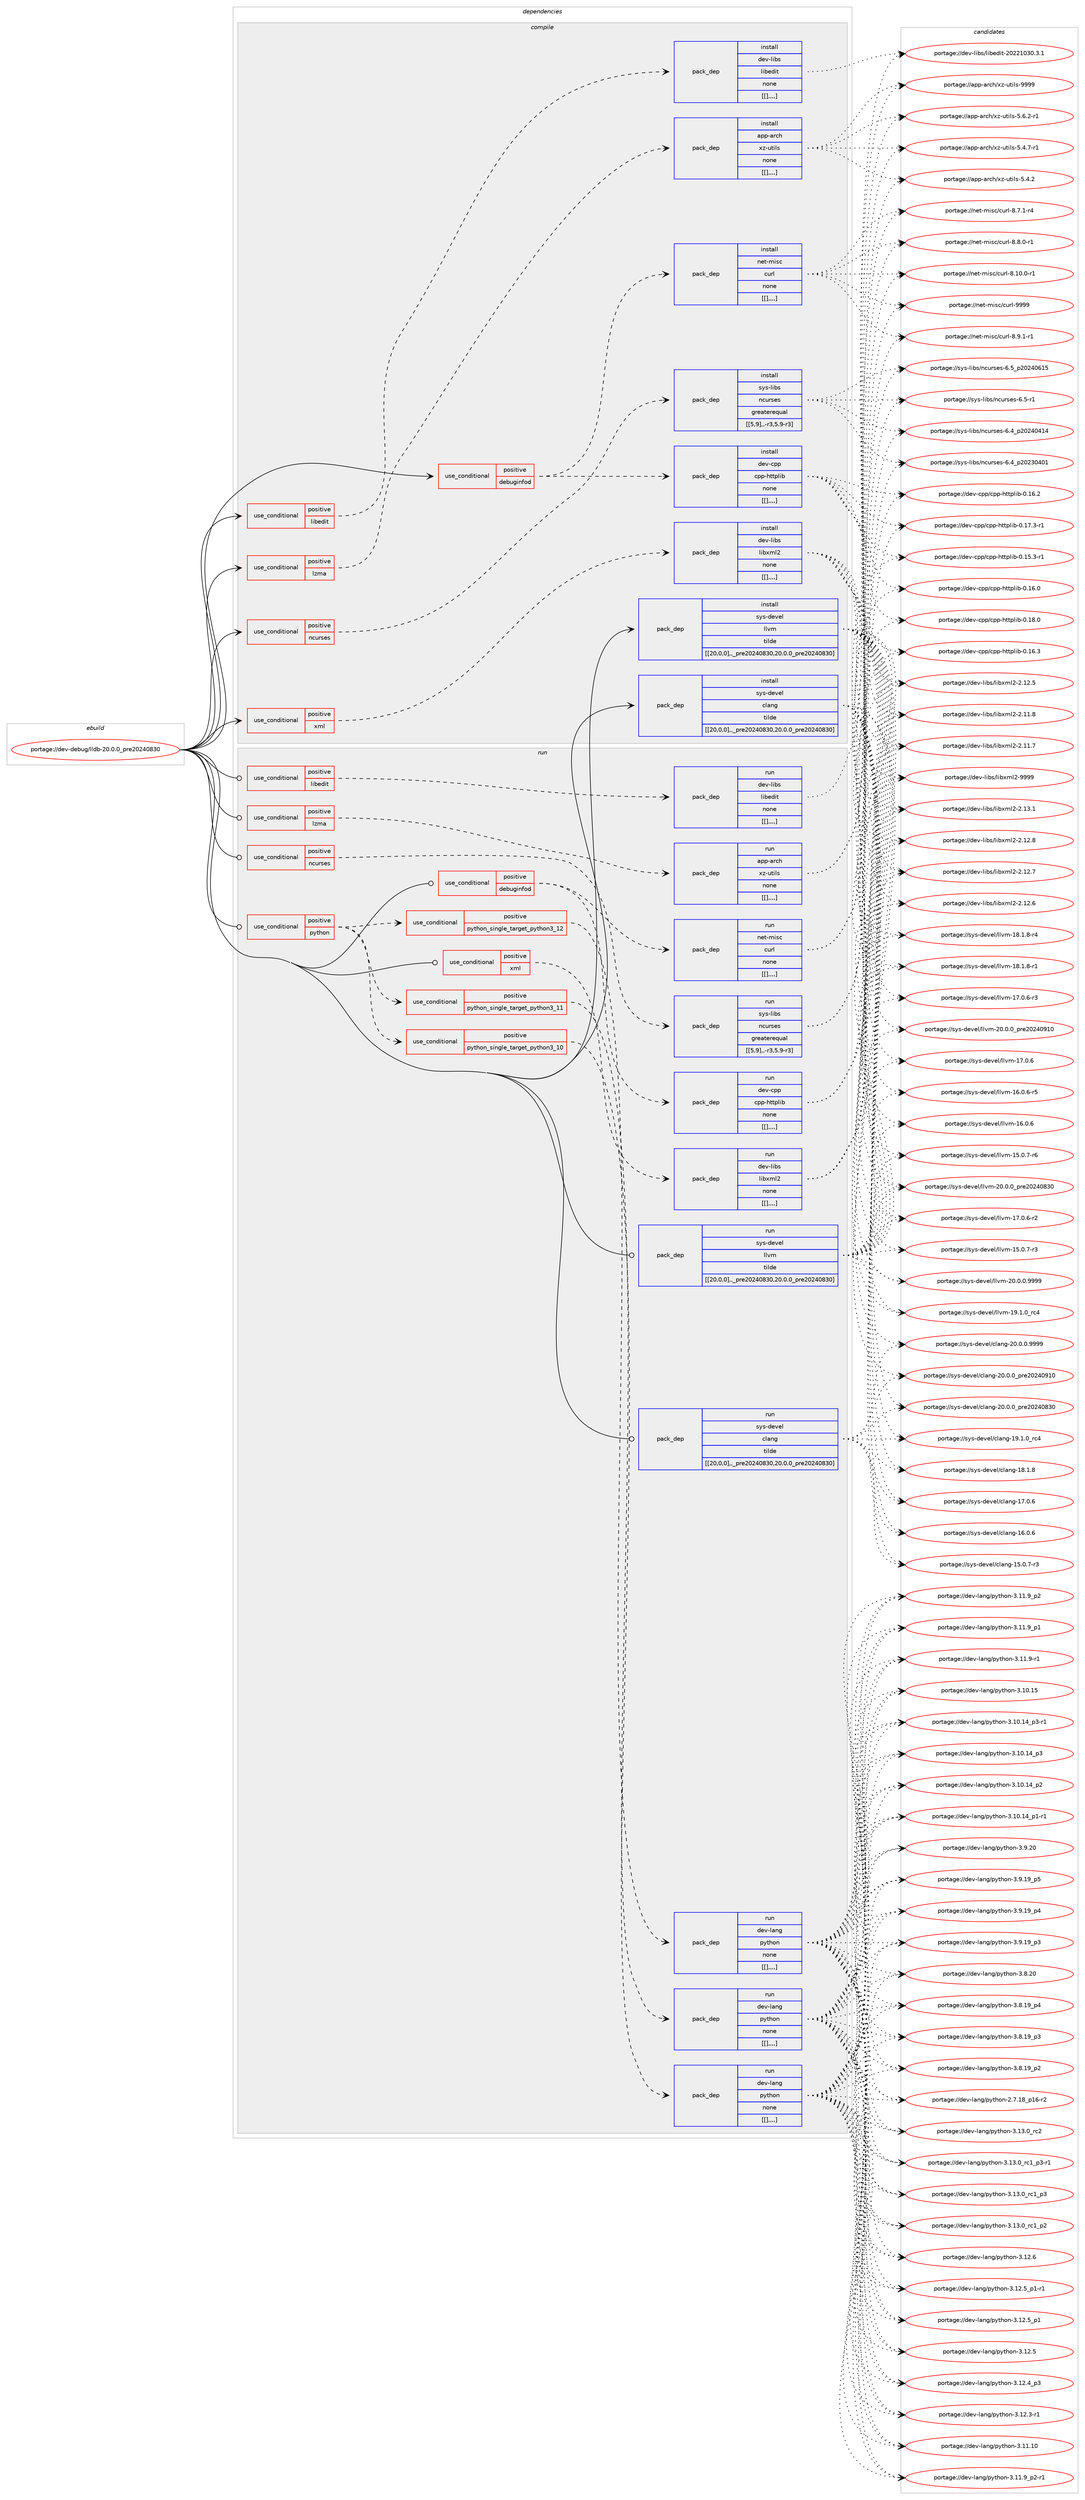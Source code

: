 digraph prolog {

# *************
# Graph options
# *************

newrank=true;
concentrate=true;
compound=true;
graph [rankdir=LR,fontname=Helvetica,fontsize=10,ranksep=1.5];#, ranksep=2.5, nodesep=0.2];
edge  [arrowhead=vee];
node  [fontname=Helvetica,fontsize=10];

# **********
# The ebuild
# **********

subgraph cluster_leftcol {
color=gray;
label=<<i>ebuild</i>>;
id [label="portage://dev-debug/lldb-20.0.0_pre20240830", color=red, width=4, href="../dev-debug/lldb-20.0.0_pre20240830.svg"];
}

# ****************
# The dependencies
# ****************

subgraph cluster_midcol {
color=gray;
label=<<i>dependencies</i>>;
subgraph cluster_compile {
fillcolor="#eeeeee";
style=filled;
label=<<i>compile</i>>;
subgraph cond19501 {
dependency72667 [label=<<TABLE BORDER="0" CELLBORDER="1" CELLSPACING="0" CELLPADDING="4"><TR><TD ROWSPAN="3" CELLPADDING="10">use_conditional</TD></TR><TR><TD>positive</TD></TR><TR><TD>debuginfod</TD></TR></TABLE>>, shape=none, color=red];
subgraph pack52218 {
dependency72668 [label=<<TABLE BORDER="0" CELLBORDER="1" CELLSPACING="0" CELLPADDING="4" WIDTH="220"><TR><TD ROWSPAN="6" CELLPADDING="30">pack_dep</TD></TR><TR><TD WIDTH="110">install</TD></TR><TR><TD>net-misc</TD></TR><TR><TD>curl</TD></TR><TR><TD>none</TD></TR><TR><TD>[[],,,,]</TD></TR></TABLE>>, shape=none, color=blue];
}
dependency72667:e -> dependency72668:w [weight=20,style="dashed",arrowhead="vee"];
subgraph pack52219 {
dependency72669 [label=<<TABLE BORDER="0" CELLBORDER="1" CELLSPACING="0" CELLPADDING="4" WIDTH="220"><TR><TD ROWSPAN="6" CELLPADDING="30">pack_dep</TD></TR><TR><TD WIDTH="110">install</TD></TR><TR><TD>dev-cpp</TD></TR><TR><TD>cpp-httplib</TD></TR><TR><TD>none</TD></TR><TR><TD>[[],,,,]</TD></TR></TABLE>>, shape=none, color=blue];
}
dependency72667:e -> dependency72669:w [weight=20,style="dashed",arrowhead="vee"];
}
id:e -> dependency72667:w [weight=20,style="solid",arrowhead="vee"];
subgraph cond19502 {
dependency72670 [label=<<TABLE BORDER="0" CELLBORDER="1" CELLSPACING="0" CELLPADDING="4"><TR><TD ROWSPAN="3" CELLPADDING="10">use_conditional</TD></TR><TR><TD>positive</TD></TR><TR><TD>libedit</TD></TR></TABLE>>, shape=none, color=red];
subgraph pack52220 {
dependency72671 [label=<<TABLE BORDER="0" CELLBORDER="1" CELLSPACING="0" CELLPADDING="4" WIDTH="220"><TR><TD ROWSPAN="6" CELLPADDING="30">pack_dep</TD></TR><TR><TD WIDTH="110">install</TD></TR><TR><TD>dev-libs</TD></TR><TR><TD>libedit</TD></TR><TR><TD>none</TD></TR><TR><TD>[[],,,,]</TD></TR></TABLE>>, shape=none, color=blue];
}
dependency72670:e -> dependency72671:w [weight=20,style="dashed",arrowhead="vee"];
}
id:e -> dependency72670:w [weight=20,style="solid",arrowhead="vee"];
subgraph cond19503 {
dependency72672 [label=<<TABLE BORDER="0" CELLBORDER="1" CELLSPACING="0" CELLPADDING="4"><TR><TD ROWSPAN="3" CELLPADDING="10">use_conditional</TD></TR><TR><TD>positive</TD></TR><TR><TD>lzma</TD></TR></TABLE>>, shape=none, color=red];
subgraph pack52221 {
dependency72673 [label=<<TABLE BORDER="0" CELLBORDER="1" CELLSPACING="0" CELLPADDING="4" WIDTH="220"><TR><TD ROWSPAN="6" CELLPADDING="30">pack_dep</TD></TR><TR><TD WIDTH="110">install</TD></TR><TR><TD>app-arch</TD></TR><TR><TD>xz-utils</TD></TR><TR><TD>none</TD></TR><TR><TD>[[],,,,]</TD></TR></TABLE>>, shape=none, color=blue];
}
dependency72672:e -> dependency72673:w [weight=20,style="dashed",arrowhead="vee"];
}
id:e -> dependency72672:w [weight=20,style="solid",arrowhead="vee"];
subgraph cond19504 {
dependency72674 [label=<<TABLE BORDER="0" CELLBORDER="1" CELLSPACING="0" CELLPADDING="4"><TR><TD ROWSPAN="3" CELLPADDING="10">use_conditional</TD></TR><TR><TD>positive</TD></TR><TR><TD>ncurses</TD></TR></TABLE>>, shape=none, color=red];
subgraph pack52222 {
dependency72675 [label=<<TABLE BORDER="0" CELLBORDER="1" CELLSPACING="0" CELLPADDING="4" WIDTH="220"><TR><TD ROWSPAN="6" CELLPADDING="30">pack_dep</TD></TR><TR><TD WIDTH="110">install</TD></TR><TR><TD>sys-libs</TD></TR><TR><TD>ncurses</TD></TR><TR><TD>greaterequal</TD></TR><TR><TD>[[5,9],,-r3,5.9-r3]</TD></TR></TABLE>>, shape=none, color=blue];
}
dependency72674:e -> dependency72675:w [weight=20,style="dashed",arrowhead="vee"];
}
id:e -> dependency72674:w [weight=20,style="solid",arrowhead="vee"];
subgraph cond19505 {
dependency72676 [label=<<TABLE BORDER="0" CELLBORDER="1" CELLSPACING="0" CELLPADDING="4"><TR><TD ROWSPAN="3" CELLPADDING="10">use_conditional</TD></TR><TR><TD>positive</TD></TR><TR><TD>xml</TD></TR></TABLE>>, shape=none, color=red];
subgraph pack52223 {
dependency72677 [label=<<TABLE BORDER="0" CELLBORDER="1" CELLSPACING="0" CELLPADDING="4" WIDTH="220"><TR><TD ROWSPAN="6" CELLPADDING="30">pack_dep</TD></TR><TR><TD WIDTH="110">install</TD></TR><TR><TD>dev-libs</TD></TR><TR><TD>libxml2</TD></TR><TR><TD>none</TD></TR><TR><TD>[[],,,,]</TD></TR></TABLE>>, shape=none, color=blue];
}
dependency72676:e -> dependency72677:w [weight=20,style="dashed",arrowhead="vee"];
}
id:e -> dependency72676:w [weight=20,style="solid",arrowhead="vee"];
subgraph pack52224 {
dependency72678 [label=<<TABLE BORDER="0" CELLBORDER="1" CELLSPACING="0" CELLPADDING="4" WIDTH="220"><TR><TD ROWSPAN="6" CELLPADDING="30">pack_dep</TD></TR><TR><TD WIDTH="110">install</TD></TR><TR><TD>sys-devel</TD></TR><TR><TD>clang</TD></TR><TR><TD>tilde</TD></TR><TR><TD>[[20,0,0],,_pre20240830,20.0.0_pre20240830]</TD></TR></TABLE>>, shape=none, color=blue];
}
id:e -> dependency72678:w [weight=20,style="solid",arrowhead="vee"];
subgraph pack52225 {
dependency72679 [label=<<TABLE BORDER="0" CELLBORDER="1" CELLSPACING="0" CELLPADDING="4" WIDTH="220"><TR><TD ROWSPAN="6" CELLPADDING="30">pack_dep</TD></TR><TR><TD WIDTH="110">install</TD></TR><TR><TD>sys-devel</TD></TR><TR><TD>llvm</TD></TR><TR><TD>tilde</TD></TR><TR><TD>[[20,0,0],,_pre20240830,20.0.0_pre20240830]</TD></TR></TABLE>>, shape=none, color=blue];
}
id:e -> dependency72679:w [weight=20,style="solid",arrowhead="vee"];
}
subgraph cluster_compileandrun {
fillcolor="#eeeeee";
style=filled;
label=<<i>compile and run</i>>;
}
subgraph cluster_run {
fillcolor="#eeeeee";
style=filled;
label=<<i>run</i>>;
subgraph cond19506 {
dependency72680 [label=<<TABLE BORDER="0" CELLBORDER="1" CELLSPACING="0" CELLPADDING="4"><TR><TD ROWSPAN="3" CELLPADDING="10">use_conditional</TD></TR><TR><TD>positive</TD></TR><TR><TD>debuginfod</TD></TR></TABLE>>, shape=none, color=red];
subgraph pack52226 {
dependency72681 [label=<<TABLE BORDER="0" CELLBORDER="1" CELLSPACING="0" CELLPADDING="4" WIDTH="220"><TR><TD ROWSPAN="6" CELLPADDING="30">pack_dep</TD></TR><TR><TD WIDTH="110">run</TD></TR><TR><TD>net-misc</TD></TR><TR><TD>curl</TD></TR><TR><TD>none</TD></TR><TR><TD>[[],,,,]</TD></TR></TABLE>>, shape=none, color=blue];
}
dependency72680:e -> dependency72681:w [weight=20,style="dashed",arrowhead="vee"];
subgraph pack52227 {
dependency72682 [label=<<TABLE BORDER="0" CELLBORDER="1" CELLSPACING="0" CELLPADDING="4" WIDTH="220"><TR><TD ROWSPAN="6" CELLPADDING="30">pack_dep</TD></TR><TR><TD WIDTH="110">run</TD></TR><TR><TD>dev-cpp</TD></TR><TR><TD>cpp-httplib</TD></TR><TR><TD>none</TD></TR><TR><TD>[[],,,,]</TD></TR></TABLE>>, shape=none, color=blue];
}
dependency72680:e -> dependency72682:w [weight=20,style="dashed",arrowhead="vee"];
}
id:e -> dependency72680:w [weight=20,style="solid",arrowhead="odot"];
subgraph cond19507 {
dependency72683 [label=<<TABLE BORDER="0" CELLBORDER="1" CELLSPACING="0" CELLPADDING="4"><TR><TD ROWSPAN="3" CELLPADDING="10">use_conditional</TD></TR><TR><TD>positive</TD></TR><TR><TD>libedit</TD></TR></TABLE>>, shape=none, color=red];
subgraph pack52228 {
dependency72684 [label=<<TABLE BORDER="0" CELLBORDER="1" CELLSPACING="0" CELLPADDING="4" WIDTH="220"><TR><TD ROWSPAN="6" CELLPADDING="30">pack_dep</TD></TR><TR><TD WIDTH="110">run</TD></TR><TR><TD>dev-libs</TD></TR><TR><TD>libedit</TD></TR><TR><TD>none</TD></TR><TR><TD>[[],,,,]</TD></TR></TABLE>>, shape=none, color=blue];
}
dependency72683:e -> dependency72684:w [weight=20,style="dashed",arrowhead="vee"];
}
id:e -> dependency72683:w [weight=20,style="solid",arrowhead="odot"];
subgraph cond19508 {
dependency72685 [label=<<TABLE BORDER="0" CELLBORDER="1" CELLSPACING="0" CELLPADDING="4"><TR><TD ROWSPAN="3" CELLPADDING="10">use_conditional</TD></TR><TR><TD>positive</TD></TR><TR><TD>lzma</TD></TR></TABLE>>, shape=none, color=red];
subgraph pack52229 {
dependency72686 [label=<<TABLE BORDER="0" CELLBORDER="1" CELLSPACING="0" CELLPADDING="4" WIDTH="220"><TR><TD ROWSPAN="6" CELLPADDING="30">pack_dep</TD></TR><TR><TD WIDTH="110">run</TD></TR><TR><TD>app-arch</TD></TR><TR><TD>xz-utils</TD></TR><TR><TD>none</TD></TR><TR><TD>[[],,,,]</TD></TR></TABLE>>, shape=none, color=blue];
}
dependency72685:e -> dependency72686:w [weight=20,style="dashed",arrowhead="vee"];
}
id:e -> dependency72685:w [weight=20,style="solid",arrowhead="odot"];
subgraph cond19509 {
dependency72687 [label=<<TABLE BORDER="0" CELLBORDER="1" CELLSPACING="0" CELLPADDING="4"><TR><TD ROWSPAN="3" CELLPADDING="10">use_conditional</TD></TR><TR><TD>positive</TD></TR><TR><TD>ncurses</TD></TR></TABLE>>, shape=none, color=red];
subgraph pack52230 {
dependency72688 [label=<<TABLE BORDER="0" CELLBORDER="1" CELLSPACING="0" CELLPADDING="4" WIDTH="220"><TR><TD ROWSPAN="6" CELLPADDING="30">pack_dep</TD></TR><TR><TD WIDTH="110">run</TD></TR><TR><TD>sys-libs</TD></TR><TR><TD>ncurses</TD></TR><TR><TD>greaterequal</TD></TR><TR><TD>[[5,9],,-r3,5.9-r3]</TD></TR></TABLE>>, shape=none, color=blue];
}
dependency72687:e -> dependency72688:w [weight=20,style="dashed",arrowhead="vee"];
}
id:e -> dependency72687:w [weight=20,style="solid",arrowhead="odot"];
subgraph cond19510 {
dependency72689 [label=<<TABLE BORDER="0" CELLBORDER="1" CELLSPACING="0" CELLPADDING="4"><TR><TD ROWSPAN="3" CELLPADDING="10">use_conditional</TD></TR><TR><TD>positive</TD></TR><TR><TD>python</TD></TR></TABLE>>, shape=none, color=red];
subgraph cond19511 {
dependency72690 [label=<<TABLE BORDER="0" CELLBORDER="1" CELLSPACING="0" CELLPADDING="4"><TR><TD ROWSPAN="3" CELLPADDING="10">use_conditional</TD></TR><TR><TD>positive</TD></TR><TR><TD>python_single_target_python3_10</TD></TR></TABLE>>, shape=none, color=red];
subgraph pack52231 {
dependency72691 [label=<<TABLE BORDER="0" CELLBORDER="1" CELLSPACING="0" CELLPADDING="4" WIDTH="220"><TR><TD ROWSPAN="6" CELLPADDING="30">pack_dep</TD></TR><TR><TD WIDTH="110">run</TD></TR><TR><TD>dev-lang</TD></TR><TR><TD>python</TD></TR><TR><TD>none</TD></TR><TR><TD>[[],,,,]</TD></TR></TABLE>>, shape=none, color=blue];
}
dependency72690:e -> dependency72691:w [weight=20,style="dashed",arrowhead="vee"];
}
dependency72689:e -> dependency72690:w [weight=20,style="dashed",arrowhead="vee"];
subgraph cond19512 {
dependency72692 [label=<<TABLE BORDER="0" CELLBORDER="1" CELLSPACING="0" CELLPADDING="4"><TR><TD ROWSPAN="3" CELLPADDING="10">use_conditional</TD></TR><TR><TD>positive</TD></TR><TR><TD>python_single_target_python3_11</TD></TR></TABLE>>, shape=none, color=red];
subgraph pack52232 {
dependency72693 [label=<<TABLE BORDER="0" CELLBORDER="1" CELLSPACING="0" CELLPADDING="4" WIDTH="220"><TR><TD ROWSPAN="6" CELLPADDING="30">pack_dep</TD></TR><TR><TD WIDTH="110">run</TD></TR><TR><TD>dev-lang</TD></TR><TR><TD>python</TD></TR><TR><TD>none</TD></TR><TR><TD>[[],,,,]</TD></TR></TABLE>>, shape=none, color=blue];
}
dependency72692:e -> dependency72693:w [weight=20,style="dashed",arrowhead="vee"];
}
dependency72689:e -> dependency72692:w [weight=20,style="dashed",arrowhead="vee"];
subgraph cond19513 {
dependency72694 [label=<<TABLE BORDER="0" CELLBORDER="1" CELLSPACING="0" CELLPADDING="4"><TR><TD ROWSPAN="3" CELLPADDING="10">use_conditional</TD></TR><TR><TD>positive</TD></TR><TR><TD>python_single_target_python3_12</TD></TR></TABLE>>, shape=none, color=red];
subgraph pack52233 {
dependency72695 [label=<<TABLE BORDER="0" CELLBORDER="1" CELLSPACING="0" CELLPADDING="4" WIDTH="220"><TR><TD ROWSPAN="6" CELLPADDING="30">pack_dep</TD></TR><TR><TD WIDTH="110">run</TD></TR><TR><TD>dev-lang</TD></TR><TR><TD>python</TD></TR><TR><TD>none</TD></TR><TR><TD>[[],,,,]</TD></TR></TABLE>>, shape=none, color=blue];
}
dependency72694:e -> dependency72695:w [weight=20,style="dashed",arrowhead="vee"];
}
dependency72689:e -> dependency72694:w [weight=20,style="dashed",arrowhead="vee"];
}
id:e -> dependency72689:w [weight=20,style="solid",arrowhead="odot"];
subgraph cond19514 {
dependency72696 [label=<<TABLE BORDER="0" CELLBORDER="1" CELLSPACING="0" CELLPADDING="4"><TR><TD ROWSPAN="3" CELLPADDING="10">use_conditional</TD></TR><TR><TD>positive</TD></TR><TR><TD>xml</TD></TR></TABLE>>, shape=none, color=red];
subgraph pack52234 {
dependency72697 [label=<<TABLE BORDER="0" CELLBORDER="1" CELLSPACING="0" CELLPADDING="4" WIDTH="220"><TR><TD ROWSPAN="6" CELLPADDING="30">pack_dep</TD></TR><TR><TD WIDTH="110">run</TD></TR><TR><TD>dev-libs</TD></TR><TR><TD>libxml2</TD></TR><TR><TD>none</TD></TR><TR><TD>[[],,,,]</TD></TR></TABLE>>, shape=none, color=blue];
}
dependency72696:e -> dependency72697:w [weight=20,style="dashed",arrowhead="vee"];
}
id:e -> dependency72696:w [weight=20,style="solid",arrowhead="odot"];
subgraph pack52235 {
dependency72698 [label=<<TABLE BORDER="0" CELLBORDER="1" CELLSPACING="0" CELLPADDING="4" WIDTH="220"><TR><TD ROWSPAN="6" CELLPADDING="30">pack_dep</TD></TR><TR><TD WIDTH="110">run</TD></TR><TR><TD>sys-devel</TD></TR><TR><TD>clang</TD></TR><TR><TD>tilde</TD></TR><TR><TD>[[20,0,0],,_pre20240830,20.0.0_pre20240830]</TD></TR></TABLE>>, shape=none, color=blue];
}
id:e -> dependency72698:w [weight=20,style="solid",arrowhead="odot"];
subgraph pack52236 {
dependency72699 [label=<<TABLE BORDER="0" CELLBORDER="1" CELLSPACING="0" CELLPADDING="4" WIDTH="220"><TR><TD ROWSPAN="6" CELLPADDING="30">pack_dep</TD></TR><TR><TD WIDTH="110">run</TD></TR><TR><TD>sys-devel</TD></TR><TR><TD>llvm</TD></TR><TR><TD>tilde</TD></TR><TR><TD>[[20,0,0],,_pre20240830,20.0.0_pre20240830]</TD></TR></TABLE>>, shape=none, color=blue];
}
id:e -> dependency72699:w [weight=20,style="solid",arrowhead="odot"];
}
}

# **************
# The candidates
# **************

subgraph cluster_choices {
rank=same;
color=gray;
label=<<i>candidates</i>>;

subgraph choice52218 {
color=black;
nodesep=1;
choice110101116451091051159947991171141084557575757 [label="portage://net-misc/curl-9999", color=red, width=4,href="../net-misc/curl-9999.svg"];
choice11010111645109105115994799117114108455646494846484511449 [label="portage://net-misc/curl-8.10.0-r1", color=red, width=4,href="../net-misc/curl-8.10.0-r1.svg"];
choice110101116451091051159947991171141084556465746494511449 [label="portage://net-misc/curl-8.9.1-r1", color=red, width=4,href="../net-misc/curl-8.9.1-r1.svg"];
choice110101116451091051159947991171141084556465646484511449 [label="portage://net-misc/curl-8.8.0-r1", color=red, width=4,href="../net-misc/curl-8.8.0-r1.svg"];
choice110101116451091051159947991171141084556465546494511452 [label="portage://net-misc/curl-8.7.1-r4", color=red, width=4,href="../net-misc/curl-8.7.1-r4.svg"];
dependency72668:e -> choice110101116451091051159947991171141084557575757:w [style=dotted,weight="100"];
dependency72668:e -> choice11010111645109105115994799117114108455646494846484511449:w [style=dotted,weight="100"];
dependency72668:e -> choice110101116451091051159947991171141084556465746494511449:w [style=dotted,weight="100"];
dependency72668:e -> choice110101116451091051159947991171141084556465646484511449:w [style=dotted,weight="100"];
dependency72668:e -> choice110101116451091051159947991171141084556465546494511452:w [style=dotted,weight="100"];
}
subgraph choice52219 {
color=black;
nodesep=1;
choice10010111845991121124799112112451041161161121081059845484649564648 [label="portage://dev-cpp/cpp-httplib-0.18.0", color=red, width=4,href="../dev-cpp/cpp-httplib-0.18.0.svg"];
choice100101118459911211247991121124510411611611210810598454846495546514511449 [label="portage://dev-cpp/cpp-httplib-0.17.3-r1", color=red, width=4,href="../dev-cpp/cpp-httplib-0.17.3-r1.svg"];
choice10010111845991121124799112112451041161161121081059845484649544651 [label="portage://dev-cpp/cpp-httplib-0.16.3", color=red, width=4,href="../dev-cpp/cpp-httplib-0.16.3.svg"];
choice10010111845991121124799112112451041161161121081059845484649544650 [label="portage://dev-cpp/cpp-httplib-0.16.2", color=red, width=4,href="../dev-cpp/cpp-httplib-0.16.2.svg"];
choice10010111845991121124799112112451041161161121081059845484649544648 [label="portage://dev-cpp/cpp-httplib-0.16.0", color=red, width=4,href="../dev-cpp/cpp-httplib-0.16.0.svg"];
choice100101118459911211247991121124510411611611210810598454846495346514511449 [label="portage://dev-cpp/cpp-httplib-0.15.3-r1", color=red, width=4,href="../dev-cpp/cpp-httplib-0.15.3-r1.svg"];
dependency72669:e -> choice10010111845991121124799112112451041161161121081059845484649564648:w [style=dotted,weight="100"];
dependency72669:e -> choice100101118459911211247991121124510411611611210810598454846495546514511449:w [style=dotted,weight="100"];
dependency72669:e -> choice10010111845991121124799112112451041161161121081059845484649544651:w [style=dotted,weight="100"];
dependency72669:e -> choice10010111845991121124799112112451041161161121081059845484649544650:w [style=dotted,weight="100"];
dependency72669:e -> choice10010111845991121124799112112451041161161121081059845484649544648:w [style=dotted,weight="100"];
dependency72669:e -> choice100101118459911211247991121124510411611611210810598454846495346514511449:w [style=dotted,weight="100"];
}
subgraph choice52220 {
color=black;
nodesep=1;
choice1001011184510810598115471081059810110010511645504850504948514846514649 [label="portage://dev-libs/libedit-20221030.3.1", color=red, width=4,href="../dev-libs/libedit-20221030.3.1.svg"];
dependency72671:e -> choice1001011184510810598115471081059810110010511645504850504948514846514649:w [style=dotted,weight="100"];
}
subgraph choice52221 {
color=black;
nodesep=1;
choice9711211245971149910447120122451171161051081154557575757 [label="portage://app-arch/xz-utils-9999", color=red, width=4,href="../app-arch/xz-utils-9999.svg"];
choice9711211245971149910447120122451171161051081154553465446504511449 [label="portage://app-arch/xz-utils-5.6.2-r1", color=red, width=4,href="../app-arch/xz-utils-5.6.2-r1.svg"];
choice9711211245971149910447120122451171161051081154553465246554511449 [label="portage://app-arch/xz-utils-5.4.7-r1", color=red, width=4,href="../app-arch/xz-utils-5.4.7-r1.svg"];
choice971121124597114991044712012245117116105108115455346524650 [label="portage://app-arch/xz-utils-5.4.2", color=red, width=4,href="../app-arch/xz-utils-5.4.2.svg"];
dependency72673:e -> choice9711211245971149910447120122451171161051081154557575757:w [style=dotted,weight="100"];
dependency72673:e -> choice9711211245971149910447120122451171161051081154553465446504511449:w [style=dotted,weight="100"];
dependency72673:e -> choice9711211245971149910447120122451171161051081154553465246554511449:w [style=dotted,weight="100"];
dependency72673:e -> choice971121124597114991044712012245117116105108115455346524650:w [style=dotted,weight="100"];
}
subgraph choice52222 {
color=black;
nodesep=1;
choice1151211154510810598115471109911711411510111545544653951125048505248544953 [label="portage://sys-libs/ncurses-6.5_p20240615", color=red, width=4,href="../sys-libs/ncurses-6.5_p20240615.svg"];
choice11512111545108105981154711099117114115101115455446534511449 [label="portage://sys-libs/ncurses-6.5-r1", color=red, width=4,href="../sys-libs/ncurses-6.5-r1.svg"];
choice1151211154510810598115471109911711411510111545544652951125048505248524952 [label="portage://sys-libs/ncurses-6.4_p20240414", color=red, width=4,href="../sys-libs/ncurses-6.4_p20240414.svg"];
choice1151211154510810598115471109911711411510111545544652951125048505148524849 [label="portage://sys-libs/ncurses-6.4_p20230401", color=red, width=4,href="../sys-libs/ncurses-6.4_p20230401.svg"];
dependency72675:e -> choice1151211154510810598115471109911711411510111545544653951125048505248544953:w [style=dotted,weight="100"];
dependency72675:e -> choice11512111545108105981154711099117114115101115455446534511449:w [style=dotted,weight="100"];
dependency72675:e -> choice1151211154510810598115471109911711411510111545544652951125048505248524952:w [style=dotted,weight="100"];
dependency72675:e -> choice1151211154510810598115471109911711411510111545544652951125048505148524849:w [style=dotted,weight="100"];
}
subgraph choice52223 {
color=black;
nodesep=1;
choice10010111845108105981154710810598120109108504557575757 [label="portage://dev-libs/libxml2-9999", color=red, width=4,href="../dev-libs/libxml2-9999.svg"];
choice100101118451081059811547108105981201091085045504649514649 [label="portage://dev-libs/libxml2-2.13.1", color=red, width=4,href="../dev-libs/libxml2-2.13.1.svg"];
choice100101118451081059811547108105981201091085045504649504656 [label="portage://dev-libs/libxml2-2.12.8", color=red, width=4,href="../dev-libs/libxml2-2.12.8.svg"];
choice100101118451081059811547108105981201091085045504649504655 [label="portage://dev-libs/libxml2-2.12.7", color=red, width=4,href="../dev-libs/libxml2-2.12.7.svg"];
choice100101118451081059811547108105981201091085045504649504654 [label="portage://dev-libs/libxml2-2.12.6", color=red, width=4,href="../dev-libs/libxml2-2.12.6.svg"];
choice100101118451081059811547108105981201091085045504649504653 [label="portage://dev-libs/libxml2-2.12.5", color=red, width=4,href="../dev-libs/libxml2-2.12.5.svg"];
choice100101118451081059811547108105981201091085045504649494656 [label="portage://dev-libs/libxml2-2.11.8", color=red, width=4,href="../dev-libs/libxml2-2.11.8.svg"];
choice100101118451081059811547108105981201091085045504649494655 [label="portage://dev-libs/libxml2-2.11.7", color=red, width=4,href="../dev-libs/libxml2-2.11.7.svg"];
dependency72677:e -> choice10010111845108105981154710810598120109108504557575757:w [style=dotted,weight="100"];
dependency72677:e -> choice100101118451081059811547108105981201091085045504649514649:w [style=dotted,weight="100"];
dependency72677:e -> choice100101118451081059811547108105981201091085045504649504656:w [style=dotted,weight="100"];
dependency72677:e -> choice100101118451081059811547108105981201091085045504649504655:w [style=dotted,weight="100"];
dependency72677:e -> choice100101118451081059811547108105981201091085045504649504654:w [style=dotted,weight="100"];
dependency72677:e -> choice100101118451081059811547108105981201091085045504649504653:w [style=dotted,weight="100"];
dependency72677:e -> choice100101118451081059811547108105981201091085045504649494656:w [style=dotted,weight="100"];
dependency72677:e -> choice100101118451081059811547108105981201091085045504649494655:w [style=dotted,weight="100"];
}
subgraph choice52224 {
color=black;
nodesep=1;
choice11512111545100101118101108479910897110103455048464846484657575757 [label="portage://sys-devel/clang-20.0.0.9999", color=red, width=4,href="../sys-devel/clang-20.0.0.9999.svg"];
choice1151211154510010111810110847991089711010345504846484648951121141015048505248574948 [label="portage://sys-devel/clang-20.0.0_pre20240910", color=red, width=4,href="../sys-devel/clang-20.0.0_pre20240910.svg"];
choice1151211154510010111810110847991089711010345504846484648951121141015048505248565148 [label="portage://sys-devel/clang-20.0.0_pre20240830", color=red, width=4,href="../sys-devel/clang-20.0.0_pre20240830.svg"];
choice1151211154510010111810110847991089711010345495746494648951149952 [label="portage://sys-devel/clang-19.1.0_rc4", color=red, width=4,href="../sys-devel/clang-19.1.0_rc4.svg"];
choice1151211154510010111810110847991089711010345495646494656 [label="portage://sys-devel/clang-18.1.8", color=red, width=4,href="../sys-devel/clang-18.1.8.svg"];
choice1151211154510010111810110847991089711010345495546484654 [label="portage://sys-devel/clang-17.0.6", color=red, width=4,href="../sys-devel/clang-17.0.6.svg"];
choice1151211154510010111810110847991089711010345495446484654 [label="portage://sys-devel/clang-16.0.6", color=red, width=4,href="../sys-devel/clang-16.0.6.svg"];
choice11512111545100101118101108479910897110103454953464846554511451 [label="portage://sys-devel/clang-15.0.7-r3", color=red, width=4,href="../sys-devel/clang-15.0.7-r3.svg"];
dependency72678:e -> choice11512111545100101118101108479910897110103455048464846484657575757:w [style=dotted,weight="100"];
dependency72678:e -> choice1151211154510010111810110847991089711010345504846484648951121141015048505248574948:w [style=dotted,weight="100"];
dependency72678:e -> choice1151211154510010111810110847991089711010345504846484648951121141015048505248565148:w [style=dotted,weight="100"];
dependency72678:e -> choice1151211154510010111810110847991089711010345495746494648951149952:w [style=dotted,weight="100"];
dependency72678:e -> choice1151211154510010111810110847991089711010345495646494656:w [style=dotted,weight="100"];
dependency72678:e -> choice1151211154510010111810110847991089711010345495546484654:w [style=dotted,weight="100"];
dependency72678:e -> choice1151211154510010111810110847991089711010345495446484654:w [style=dotted,weight="100"];
dependency72678:e -> choice11512111545100101118101108479910897110103454953464846554511451:w [style=dotted,weight="100"];
}
subgraph choice52225 {
color=black;
nodesep=1;
choice1151211154510010111810110847108108118109455048464846484657575757 [label="portage://sys-devel/llvm-20.0.0.9999", color=red, width=4,href="../sys-devel/llvm-20.0.0.9999.svg"];
choice115121115451001011181011084710810811810945504846484648951121141015048505248574948 [label="portage://sys-devel/llvm-20.0.0_pre20240910", color=red, width=4,href="../sys-devel/llvm-20.0.0_pre20240910.svg"];
choice115121115451001011181011084710810811810945504846484648951121141015048505248565148 [label="portage://sys-devel/llvm-20.0.0_pre20240830", color=red, width=4,href="../sys-devel/llvm-20.0.0_pre20240830.svg"];
choice115121115451001011181011084710810811810945495746494648951149952 [label="portage://sys-devel/llvm-19.1.0_rc4", color=red, width=4,href="../sys-devel/llvm-19.1.0_rc4.svg"];
choice1151211154510010111810110847108108118109454956464946564511452 [label="portage://sys-devel/llvm-18.1.8-r4", color=red, width=4,href="../sys-devel/llvm-18.1.8-r4.svg"];
choice1151211154510010111810110847108108118109454956464946564511449 [label="portage://sys-devel/llvm-18.1.8-r1", color=red, width=4,href="../sys-devel/llvm-18.1.8-r1.svg"];
choice1151211154510010111810110847108108118109454955464846544511451 [label="portage://sys-devel/llvm-17.0.6-r3", color=red, width=4,href="../sys-devel/llvm-17.0.6-r3.svg"];
choice1151211154510010111810110847108108118109454955464846544511450 [label="portage://sys-devel/llvm-17.0.6-r2", color=red, width=4,href="../sys-devel/llvm-17.0.6-r2.svg"];
choice115121115451001011181011084710810811810945495546484654 [label="portage://sys-devel/llvm-17.0.6", color=red, width=4,href="../sys-devel/llvm-17.0.6.svg"];
choice1151211154510010111810110847108108118109454954464846544511453 [label="portage://sys-devel/llvm-16.0.6-r5", color=red, width=4,href="../sys-devel/llvm-16.0.6-r5.svg"];
choice115121115451001011181011084710810811810945495446484654 [label="portage://sys-devel/llvm-16.0.6", color=red, width=4,href="../sys-devel/llvm-16.0.6.svg"];
choice1151211154510010111810110847108108118109454953464846554511454 [label="portage://sys-devel/llvm-15.0.7-r6", color=red, width=4,href="../sys-devel/llvm-15.0.7-r6.svg"];
choice1151211154510010111810110847108108118109454953464846554511451 [label="portage://sys-devel/llvm-15.0.7-r3", color=red, width=4,href="../sys-devel/llvm-15.0.7-r3.svg"];
dependency72679:e -> choice1151211154510010111810110847108108118109455048464846484657575757:w [style=dotted,weight="100"];
dependency72679:e -> choice115121115451001011181011084710810811810945504846484648951121141015048505248574948:w [style=dotted,weight="100"];
dependency72679:e -> choice115121115451001011181011084710810811810945504846484648951121141015048505248565148:w [style=dotted,weight="100"];
dependency72679:e -> choice115121115451001011181011084710810811810945495746494648951149952:w [style=dotted,weight="100"];
dependency72679:e -> choice1151211154510010111810110847108108118109454956464946564511452:w [style=dotted,weight="100"];
dependency72679:e -> choice1151211154510010111810110847108108118109454956464946564511449:w [style=dotted,weight="100"];
dependency72679:e -> choice1151211154510010111810110847108108118109454955464846544511451:w [style=dotted,weight="100"];
dependency72679:e -> choice1151211154510010111810110847108108118109454955464846544511450:w [style=dotted,weight="100"];
dependency72679:e -> choice115121115451001011181011084710810811810945495546484654:w [style=dotted,weight="100"];
dependency72679:e -> choice1151211154510010111810110847108108118109454954464846544511453:w [style=dotted,weight="100"];
dependency72679:e -> choice115121115451001011181011084710810811810945495446484654:w [style=dotted,weight="100"];
dependency72679:e -> choice1151211154510010111810110847108108118109454953464846554511454:w [style=dotted,weight="100"];
dependency72679:e -> choice1151211154510010111810110847108108118109454953464846554511451:w [style=dotted,weight="100"];
}
subgraph choice52226 {
color=black;
nodesep=1;
choice110101116451091051159947991171141084557575757 [label="portage://net-misc/curl-9999", color=red, width=4,href="../net-misc/curl-9999.svg"];
choice11010111645109105115994799117114108455646494846484511449 [label="portage://net-misc/curl-8.10.0-r1", color=red, width=4,href="../net-misc/curl-8.10.0-r1.svg"];
choice110101116451091051159947991171141084556465746494511449 [label="portage://net-misc/curl-8.9.1-r1", color=red, width=4,href="../net-misc/curl-8.9.1-r1.svg"];
choice110101116451091051159947991171141084556465646484511449 [label="portage://net-misc/curl-8.8.0-r1", color=red, width=4,href="../net-misc/curl-8.8.0-r1.svg"];
choice110101116451091051159947991171141084556465546494511452 [label="portage://net-misc/curl-8.7.1-r4", color=red, width=4,href="../net-misc/curl-8.7.1-r4.svg"];
dependency72681:e -> choice110101116451091051159947991171141084557575757:w [style=dotted,weight="100"];
dependency72681:e -> choice11010111645109105115994799117114108455646494846484511449:w [style=dotted,weight="100"];
dependency72681:e -> choice110101116451091051159947991171141084556465746494511449:w [style=dotted,weight="100"];
dependency72681:e -> choice110101116451091051159947991171141084556465646484511449:w [style=dotted,weight="100"];
dependency72681:e -> choice110101116451091051159947991171141084556465546494511452:w [style=dotted,weight="100"];
}
subgraph choice52227 {
color=black;
nodesep=1;
choice10010111845991121124799112112451041161161121081059845484649564648 [label="portage://dev-cpp/cpp-httplib-0.18.0", color=red, width=4,href="../dev-cpp/cpp-httplib-0.18.0.svg"];
choice100101118459911211247991121124510411611611210810598454846495546514511449 [label="portage://dev-cpp/cpp-httplib-0.17.3-r1", color=red, width=4,href="../dev-cpp/cpp-httplib-0.17.3-r1.svg"];
choice10010111845991121124799112112451041161161121081059845484649544651 [label="portage://dev-cpp/cpp-httplib-0.16.3", color=red, width=4,href="../dev-cpp/cpp-httplib-0.16.3.svg"];
choice10010111845991121124799112112451041161161121081059845484649544650 [label="portage://dev-cpp/cpp-httplib-0.16.2", color=red, width=4,href="../dev-cpp/cpp-httplib-0.16.2.svg"];
choice10010111845991121124799112112451041161161121081059845484649544648 [label="portage://dev-cpp/cpp-httplib-0.16.0", color=red, width=4,href="../dev-cpp/cpp-httplib-0.16.0.svg"];
choice100101118459911211247991121124510411611611210810598454846495346514511449 [label="portage://dev-cpp/cpp-httplib-0.15.3-r1", color=red, width=4,href="../dev-cpp/cpp-httplib-0.15.3-r1.svg"];
dependency72682:e -> choice10010111845991121124799112112451041161161121081059845484649564648:w [style=dotted,weight="100"];
dependency72682:e -> choice100101118459911211247991121124510411611611210810598454846495546514511449:w [style=dotted,weight="100"];
dependency72682:e -> choice10010111845991121124799112112451041161161121081059845484649544651:w [style=dotted,weight="100"];
dependency72682:e -> choice10010111845991121124799112112451041161161121081059845484649544650:w [style=dotted,weight="100"];
dependency72682:e -> choice10010111845991121124799112112451041161161121081059845484649544648:w [style=dotted,weight="100"];
dependency72682:e -> choice100101118459911211247991121124510411611611210810598454846495346514511449:w [style=dotted,weight="100"];
}
subgraph choice52228 {
color=black;
nodesep=1;
choice1001011184510810598115471081059810110010511645504850504948514846514649 [label="portage://dev-libs/libedit-20221030.3.1", color=red, width=4,href="../dev-libs/libedit-20221030.3.1.svg"];
dependency72684:e -> choice1001011184510810598115471081059810110010511645504850504948514846514649:w [style=dotted,weight="100"];
}
subgraph choice52229 {
color=black;
nodesep=1;
choice9711211245971149910447120122451171161051081154557575757 [label="portage://app-arch/xz-utils-9999", color=red, width=4,href="../app-arch/xz-utils-9999.svg"];
choice9711211245971149910447120122451171161051081154553465446504511449 [label="portage://app-arch/xz-utils-5.6.2-r1", color=red, width=4,href="../app-arch/xz-utils-5.6.2-r1.svg"];
choice9711211245971149910447120122451171161051081154553465246554511449 [label="portage://app-arch/xz-utils-5.4.7-r1", color=red, width=4,href="../app-arch/xz-utils-5.4.7-r1.svg"];
choice971121124597114991044712012245117116105108115455346524650 [label="portage://app-arch/xz-utils-5.4.2", color=red, width=4,href="../app-arch/xz-utils-5.4.2.svg"];
dependency72686:e -> choice9711211245971149910447120122451171161051081154557575757:w [style=dotted,weight="100"];
dependency72686:e -> choice9711211245971149910447120122451171161051081154553465446504511449:w [style=dotted,weight="100"];
dependency72686:e -> choice9711211245971149910447120122451171161051081154553465246554511449:w [style=dotted,weight="100"];
dependency72686:e -> choice971121124597114991044712012245117116105108115455346524650:w [style=dotted,weight="100"];
}
subgraph choice52230 {
color=black;
nodesep=1;
choice1151211154510810598115471109911711411510111545544653951125048505248544953 [label="portage://sys-libs/ncurses-6.5_p20240615", color=red, width=4,href="../sys-libs/ncurses-6.5_p20240615.svg"];
choice11512111545108105981154711099117114115101115455446534511449 [label="portage://sys-libs/ncurses-6.5-r1", color=red, width=4,href="../sys-libs/ncurses-6.5-r1.svg"];
choice1151211154510810598115471109911711411510111545544652951125048505248524952 [label="portage://sys-libs/ncurses-6.4_p20240414", color=red, width=4,href="../sys-libs/ncurses-6.4_p20240414.svg"];
choice1151211154510810598115471109911711411510111545544652951125048505148524849 [label="portage://sys-libs/ncurses-6.4_p20230401", color=red, width=4,href="../sys-libs/ncurses-6.4_p20230401.svg"];
dependency72688:e -> choice1151211154510810598115471109911711411510111545544653951125048505248544953:w [style=dotted,weight="100"];
dependency72688:e -> choice11512111545108105981154711099117114115101115455446534511449:w [style=dotted,weight="100"];
dependency72688:e -> choice1151211154510810598115471109911711411510111545544652951125048505248524952:w [style=dotted,weight="100"];
dependency72688:e -> choice1151211154510810598115471109911711411510111545544652951125048505148524849:w [style=dotted,weight="100"];
}
subgraph choice52231 {
color=black;
nodesep=1;
choice10010111845108971101034711212111610411111045514649514648951149950 [label="portage://dev-lang/python-3.13.0_rc2", color=red, width=4,href="../dev-lang/python-3.13.0_rc2.svg"];
choice1001011184510897110103471121211161041111104551464951464895114994995112514511449 [label="portage://dev-lang/python-3.13.0_rc1_p3-r1", color=red, width=4,href="../dev-lang/python-3.13.0_rc1_p3-r1.svg"];
choice100101118451089711010347112121116104111110455146495146489511499499511251 [label="portage://dev-lang/python-3.13.0_rc1_p3", color=red, width=4,href="../dev-lang/python-3.13.0_rc1_p3.svg"];
choice100101118451089711010347112121116104111110455146495146489511499499511250 [label="portage://dev-lang/python-3.13.0_rc1_p2", color=red, width=4,href="../dev-lang/python-3.13.0_rc1_p2.svg"];
choice10010111845108971101034711212111610411111045514649504654 [label="portage://dev-lang/python-3.12.6", color=red, width=4,href="../dev-lang/python-3.12.6.svg"];
choice1001011184510897110103471121211161041111104551464950465395112494511449 [label="portage://dev-lang/python-3.12.5_p1-r1", color=red, width=4,href="../dev-lang/python-3.12.5_p1-r1.svg"];
choice100101118451089711010347112121116104111110455146495046539511249 [label="portage://dev-lang/python-3.12.5_p1", color=red, width=4,href="../dev-lang/python-3.12.5_p1.svg"];
choice10010111845108971101034711212111610411111045514649504653 [label="portage://dev-lang/python-3.12.5", color=red, width=4,href="../dev-lang/python-3.12.5.svg"];
choice100101118451089711010347112121116104111110455146495046529511251 [label="portage://dev-lang/python-3.12.4_p3", color=red, width=4,href="../dev-lang/python-3.12.4_p3.svg"];
choice100101118451089711010347112121116104111110455146495046514511449 [label="portage://dev-lang/python-3.12.3-r1", color=red, width=4,href="../dev-lang/python-3.12.3-r1.svg"];
choice1001011184510897110103471121211161041111104551464949464948 [label="portage://dev-lang/python-3.11.10", color=red, width=4,href="../dev-lang/python-3.11.10.svg"];
choice1001011184510897110103471121211161041111104551464949465795112504511449 [label="portage://dev-lang/python-3.11.9_p2-r1", color=red, width=4,href="../dev-lang/python-3.11.9_p2-r1.svg"];
choice100101118451089711010347112121116104111110455146494946579511250 [label="portage://dev-lang/python-3.11.9_p2", color=red, width=4,href="../dev-lang/python-3.11.9_p2.svg"];
choice100101118451089711010347112121116104111110455146494946579511249 [label="portage://dev-lang/python-3.11.9_p1", color=red, width=4,href="../dev-lang/python-3.11.9_p1.svg"];
choice100101118451089711010347112121116104111110455146494946574511449 [label="portage://dev-lang/python-3.11.9-r1", color=red, width=4,href="../dev-lang/python-3.11.9-r1.svg"];
choice1001011184510897110103471121211161041111104551464948464953 [label="portage://dev-lang/python-3.10.15", color=red, width=4,href="../dev-lang/python-3.10.15.svg"];
choice100101118451089711010347112121116104111110455146494846495295112514511449 [label="portage://dev-lang/python-3.10.14_p3-r1", color=red, width=4,href="../dev-lang/python-3.10.14_p3-r1.svg"];
choice10010111845108971101034711212111610411111045514649484649529511251 [label="portage://dev-lang/python-3.10.14_p3", color=red, width=4,href="../dev-lang/python-3.10.14_p3.svg"];
choice10010111845108971101034711212111610411111045514649484649529511250 [label="portage://dev-lang/python-3.10.14_p2", color=red, width=4,href="../dev-lang/python-3.10.14_p2.svg"];
choice100101118451089711010347112121116104111110455146494846495295112494511449 [label="portage://dev-lang/python-3.10.14_p1-r1", color=red, width=4,href="../dev-lang/python-3.10.14_p1-r1.svg"];
choice10010111845108971101034711212111610411111045514657465048 [label="portage://dev-lang/python-3.9.20", color=red, width=4,href="../dev-lang/python-3.9.20.svg"];
choice100101118451089711010347112121116104111110455146574649579511253 [label="portage://dev-lang/python-3.9.19_p5", color=red, width=4,href="../dev-lang/python-3.9.19_p5.svg"];
choice100101118451089711010347112121116104111110455146574649579511252 [label="portage://dev-lang/python-3.9.19_p4", color=red, width=4,href="../dev-lang/python-3.9.19_p4.svg"];
choice100101118451089711010347112121116104111110455146574649579511251 [label="portage://dev-lang/python-3.9.19_p3", color=red, width=4,href="../dev-lang/python-3.9.19_p3.svg"];
choice10010111845108971101034711212111610411111045514656465048 [label="portage://dev-lang/python-3.8.20", color=red, width=4,href="../dev-lang/python-3.8.20.svg"];
choice100101118451089711010347112121116104111110455146564649579511252 [label="portage://dev-lang/python-3.8.19_p4", color=red, width=4,href="../dev-lang/python-3.8.19_p4.svg"];
choice100101118451089711010347112121116104111110455146564649579511251 [label="portage://dev-lang/python-3.8.19_p3", color=red, width=4,href="../dev-lang/python-3.8.19_p3.svg"];
choice100101118451089711010347112121116104111110455146564649579511250 [label="portage://dev-lang/python-3.8.19_p2", color=red, width=4,href="../dev-lang/python-3.8.19_p2.svg"];
choice100101118451089711010347112121116104111110455046554649569511249544511450 [label="portage://dev-lang/python-2.7.18_p16-r2", color=red, width=4,href="../dev-lang/python-2.7.18_p16-r2.svg"];
dependency72691:e -> choice10010111845108971101034711212111610411111045514649514648951149950:w [style=dotted,weight="100"];
dependency72691:e -> choice1001011184510897110103471121211161041111104551464951464895114994995112514511449:w [style=dotted,weight="100"];
dependency72691:e -> choice100101118451089711010347112121116104111110455146495146489511499499511251:w [style=dotted,weight="100"];
dependency72691:e -> choice100101118451089711010347112121116104111110455146495146489511499499511250:w [style=dotted,weight="100"];
dependency72691:e -> choice10010111845108971101034711212111610411111045514649504654:w [style=dotted,weight="100"];
dependency72691:e -> choice1001011184510897110103471121211161041111104551464950465395112494511449:w [style=dotted,weight="100"];
dependency72691:e -> choice100101118451089711010347112121116104111110455146495046539511249:w [style=dotted,weight="100"];
dependency72691:e -> choice10010111845108971101034711212111610411111045514649504653:w [style=dotted,weight="100"];
dependency72691:e -> choice100101118451089711010347112121116104111110455146495046529511251:w [style=dotted,weight="100"];
dependency72691:e -> choice100101118451089711010347112121116104111110455146495046514511449:w [style=dotted,weight="100"];
dependency72691:e -> choice1001011184510897110103471121211161041111104551464949464948:w [style=dotted,weight="100"];
dependency72691:e -> choice1001011184510897110103471121211161041111104551464949465795112504511449:w [style=dotted,weight="100"];
dependency72691:e -> choice100101118451089711010347112121116104111110455146494946579511250:w [style=dotted,weight="100"];
dependency72691:e -> choice100101118451089711010347112121116104111110455146494946579511249:w [style=dotted,weight="100"];
dependency72691:e -> choice100101118451089711010347112121116104111110455146494946574511449:w [style=dotted,weight="100"];
dependency72691:e -> choice1001011184510897110103471121211161041111104551464948464953:w [style=dotted,weight="100"];
dependency72691:e -> choice100101118451089711010347112121116104111110455146494846495295112514511449:w [style=dotted,weight="100"];
dependency72691:e -> choice10010111845108971101034711212111610411111045514649484649529511251:w [style=dotted,weight="100"];
dependency72691:e -> choice10010111845108971101034711212111610411111045514649484649529511250:w [style=dotted,weight="100"];
dependency72691:e -> choice100101118451089711010347112121116104111110455146494846495295112494511449:w [style=dotted,weight="100"];
dependency72691:e -> choice10010111845108971101034711212111610411111045514657465048:w [style=dotted,weight="100"];
dependency72691:e -> choice100101118451089711010347112121116104111110455146574649579511253:w [style=dotted,weight="100"];
dependency72691:e -> choice100101118451089711010347112121116104111110455146574649579511252:w [style=dotted,weight="100"];
dependency72691:e -> choice100101118451089711010347112121116104111110455146574649579511251:w [style=dotted,weight="100"];
dependency72691:e -> choice10010111845108971101034711212111610411111045514656465048:w [style=dotted,weight="100"];
dependency72691:e -> choice100101118451089711010347112121116104111110455146564649579511252:w [style=dotted,weight="100"];
dependency72691:e -> choice100101118451089711010347112121116104111110455146564649579511251:w [style=dotted,weight="100"];
dependency72691:e -> choice100101118451089711010347112121116104111110455146564649579511250:w [style=dotted,weight="100"];
dependency72691:e -> choice100101118451089711010347112121116104111110455046554649569511249544511450:w [style=dotted,weight="100"];
}
subgraph choice52232 {
color=black;
nodesep=1;
choice10010111845108971101034711212111610411111045514649514648951149950 [label="portage://dev-lang/python-3.13.0_rc2", color=red, width=4,href="../dev-lang/python-3.13.0_rc2.svg"];
choice1001011184510897110103471121211161041111104551464951464895114994995112514511449 [label="portage://dev-lang/python-3.13.0_rc1_p3-r1", color=red, width=4,href="../dev-lang/python-3.13.0_rc1_p3-r1.svg"];
choice100101118451089711010347112121116104111110455146495146489511499499511251 [label="portage://dev-lang/python-3.13.0_rc1_p3", color=red, width=4,href="../dev-lang/python-3.13.0_rc1_p3.svg"];
choice100101118451089711010347112121116104111110455146495146489511499499511250 [label="portage://dev-lang/python-3.13.0_rc1_p2", color=red, width=4,href="../dev-lang/python-3.13.0_rc1_p2.svg"];
choice10010111845108971101034711212111610411111045514649504654 [label="portage://dev-lang/python-3.12.6", color=red, width=4,href="../dev-lang/python-3.12.6.svg"];
choice1001011184510897110103471121211161041111104551464950465395112494511449 [label="portage://dev-lang/python-3.12.5_p1-r1", color=red, width=4,href="../dev-lang/python-3.12.5_p1-r1.svg"];
choice100101118451089711010347112121116104111110455146495046539511249 [label="portage://dev-lang/python-3.12.5_p1", color=red, width=4,href="../dev-lang/python-3.12.5_p1.svg"];
choice10010111845108971101034711212111610411111045514649504653 [label="portage://dev-lang/python-3.12.5", color=red, width=4,href="../dev-lang/python-3.12.5.svg"];
choice100101118451089711010347112121116104111110455146495046529511251 [label="portage://dev-lang/python-3.12.4_p3", color=red, width=4,href="../dev-lang/python-3.12.4_p3.svg"];
choice100101118451089711010347112121116104111110455146495046514511449 [label="portage://dev-lang/python-3.12.3-r1", color=red, width=4,href="../dev-lang/python-3.12.3-r1.svg"];
choice1001011184510897110103471121211161041111104551464949464948 [label="portage://dev-lang/python-3.11.10", color=red, width=4,href="../dev-lang/python-3.11.10.svg"];
choice1001011184510897110103471121211161041111104551464949465795112504511449 [label="portage://dev-lang/python-3.11.9_p2-r1", color=red, width=4,href="../dev-lang/python-3.11.9_p2-r1.svg"];
choice100101118451089711010347112121116104111110455146494946579511250 [label="portage://dev-lang/python-3.11.9_p2", color=red, width=4,href="../dev-lang/python-3.11.9_p2.svg"];
choice100101118451089711010347112121116104111110455146494946579511249 [label="portage://dev-lang/python-3.11.9_p1", color=red, width=4,href="../dev-lang/python-3.11.9_p1.svg"];
choice100101118451089711010347112121116104111110455146494946574511449 [label="portage://dev-lang/python-3.11.9-r1", color=red, width=4,href="../dev-lang/python-3.11.9-r1.svg"];
choice1001011184510897110103471121211161041111104551464948464953 [label="portage://dev-lang/python-3.10.15", color=red, width=4,href="../dev-lang/python-3.10.15.svg"];
choice100101118451089711010347112121116104111110455146494846495295112514511449 [label="portage://dev-lang/python-3.10.14_p3-r1", color=red, width=4,href="../dev-lang/python-3.10.14_p3-r1.svg"];
choice10010111845108971101034711212111610411111045514649484649529511251 [label="portage://dev-lang/python-3.10.14_p3", color=red, width=4,href="../dev-lang/python-3.10.14_p3.svg"];
choice10010111845108971101034711212111610411111045514649484649529511250 [label="portage://dev-lang/python-3.10.14_p2", color=red, width=4,href="../dev-lang/python-3.10.14_p2.svg"];
choice100101118451089711010347112121116104111110455146494846495295112494511449 [label="portage://dev-lang/python-3.10.14_p1-r1", color=red, width=4,href="../dev-lang/python-3.10.14_p1-r1.svg"];
choice10010111845108971101034711212111610411111045514657465048 [label="portage://dev-lang/python-3.9.20", color=red, width=4,href="../dev-lang/python-3.9.20.svg"];
choice100101118451089711010347112121116104111110455146574649579511253 [label="portage://dev-lang/python-3.9.19_p5", color=red, width=4,href="../dev-lang/python-3.9.19_p5.svg"];
choice100101118451089711010347112121116104111110455146574649579511252 [label="portage://dev-lang/python-3.9.19_p4", color=red, width=4,href="../dev-lang/python-3.9.19_p4.svg"];
choice100101118451089711010347112121116104111110455146574649579511251 [label="portage://dev-lang/python-3.9.19_p3", color=red, width=4,href="../dev-lang/python-3.9.19_p3.svg"];
choice10010111845108971101034711212111610411111045514656465048 [label="portage://dev-lang/python-3.8.20", color=red, width=4,href="../dev-lang/python-3.8.20.svg"];
choice100101118451089711010347112121116104111110455146564649579511252 [label="portage://dev-lang/python-3.8.19_p4", color=red, width=4,href="../dev-lang/python-3.8.19_p4.svg"];
choice100101118451089711010347112121116104111110455146564649579511251 [label="portage://dev-lang/python-3.8.19_p3", color=red, width=4,href="../dev-lang/python-3.8.19_p3.svg"];
choice100101118451089711010347112121116104111110455146564649579511250 [label="portage://dev-lang/python-3.8.19_p2", color=red, width=4,href="../dev-lang/python-3.8.19_p2.svg"];
choice100101118451089711010347112121116104111110455046554649569511249544511450 [label="portage://dev-lang/python-2.7.18_p16-r2", color=red, width=4,href="../dev-lang/python-2.7.18_p16-r2.svg"];
dependency72693:e -> choice10010111845108971101034711212111610411111045514649514648951149950:w [style=dotted,weight="100"];
dependency72693:e -> choice1001011184510897110103471121211161041111104551464951464895114994995112514511449:w [style=dotted,weight="100"];
dependency72693:e -> choice100101118451089711010347112121116104111110455146495146489511499499511251:w [style=dotted,weight="100"];
dependency72693:e -> choice100101118451089711010347112121116104111110455146495146489511499499511250:w [style=dotted,weight="100"];
dependency72693:e -> choice10010111845108971101034711212111610411111045514649504654:w [style=dotted,weight="100"];
dependency72693:e -> choice1001011184510897110103471121211161041111104551464950465395112494511449:w [style=dotted,weight="100"];
dependency72693:e -> choice100101118451089711010347112121116104111110455146495046539511249:w [style=dotted,weight="100"];
dependency72693:e -> choice10010111845108971101034711212111610411111045514649504653:w [style=dotted,weight="100"];
dependency72693:e -> choice100101118451089711010347112121116104111110455146495046529511251:w [style=dotted,weight="100"];
dependency72693:e -> choice100101118451089711010347112121116104111110455146495046514511449:w [style=dotted,weight="100"];
dependency72693:e -> choice1001011184510897110103471121211161041111104551464949464948:w [style=dotted,weight="100"];
dependency72693:e -> choice1001011184510897110103471121211161041111104551464949465795112504511449:w [style=dotted,weight="100"];
dependency72693:e -> choice100101118451089711010347112121116104111110455146494946579511250:w [style=dotted,weight="100"];
dependency72693:e -> choice100101118451089711010347112121116104111110455146494946579511249:w [style=dotted,weight="100"];
dependency72693:e -> choice100101118451089711010347112121116104111110455146494946574511449:w [style=dotted,weight="100"];
dependency72693:e -> choice1001011184510897110103471121211161041111104551464948464953:w [style=dotted,weight="100"];
dependency72693:e -> choice100101118451089711010347112121116104111110455146494846495295112514511449:w [style=dotted,weight="100"];
dependency72693:e -> choice10010111845108971101034711212111610411111045514649484649529511251:w [style=dotted,weight="100"];
dependency72693:e -> choice10010111845108971101034711212111610411111045514649484649529511250:w [style=dotted,weight="100"];
dependency72693:e -> choice100101118451089711010347112121116104111110455146494846495295112494511449:w [style=dotted,weight="100"];
dependency72693:e -> choice10010111845108971101034711212111610411111045514657465048:w [style=dotted,weight="100"];
dependency72693:e -> choice100101118451089711010347112121116104111110455146574649579511253:w [style=dotted,weight="100"];
dependency72693:e -> choice100101118451089711010347112121116104111110455146574649579511252:w [style=dotted,weight="100"];
dependency72693:e -> choice100101118451089711010347112121116104111110455146574649579511251:w [style=dotted,weight="100"];
dependency72693:e -> choice10010111845108971101034711212111610411111045514656465048:w [style=dotted,weight="100"];
dependency72693:e -> choice100101118451089711010347112121116104111110455146564649579511252:w [style=dotted,weight="100"];
dependency72693:e -> choice100101118451089711010347112121116104111110455146564649579511251:w [style=dotted,weight="100"];
dependency72693:e -> choice100101118451089711010347112121116104111110455146564649579511250:w [style=dotted,weight="100"];
dependency72693:e -> choice100101118451089711010347112121116104111110455046554649569511249544511450:w [style=dotted,weight="100"];
}
subgraph choice52233 {
color=black;
nodesep=1;
choice10010111845108971101034711212111610411111045514649514648951149950 [label="portage://dev-lang/python-3.13.0_rc2", color=red, width=4,href="../dev-lang/python-3.13.0_rc2.svg"];
choice1001011184510897110103471121211161041111104551464951464895114994995112514511449 [label="portage://dev-lang/python-3.13.0_rc1_p3-r1", color=red, width=4,href="../dev-lang/python-3.13.0_rc1_p3-r1.svg"];
choice100101118451089711010347112121116104111110455146495146489511499499511251 [label="portage://dev-lang/python-3.13.0_rc1_p3", color=red, width=4,href="../dev-lang/python-3.13.0_rc1_p3.svg"];
choice100101118451089711010347112121116104111110455146495146489511499499511250 [label="portage://dev-lang/python-3.13.0_rc1_p2", color=red, width=4,href="../dev-lang/python-3.13.0_rc1_p2.svg"];
choice10010111845108971101034711212111610411111045514649504654 [label="portage://dev-lang/python-3.12.6", color=red, width=4,href="../dev-lang/python-3.12.6.svg"];
choice1001011184510897110103471121211161041111104551464950465395112494511449 [label="portage://dev-lang/python-3.12.5_p1-r1", color=red, width=4,href="../dev-lang/python-3.12.5_p1-r1.svg"];
choice100101118451089711010347112121116104111110455146495046539511249 [label="portage://dev-lang/python-3.12.5_p1", color=red, width=4,href="../dev-lang/python-3.12.5_p1.svg"];
choice10010111845108971101034711212111610411111045514649504653 [label="portage://dev-lang/python-3.12.5", color=red, width=4,href="../dev-lang/python-3.12.5.svg"];
choice100101118451089711010347112121116104111110455146495046529511251 [label="portage://dev-lang/python-3.12.4_p3", color=red, width=4,href="../dev-lang/python-3.12.4_p3.svg"];
choice100101118451089711010347112121116104111110455146495046514511449 [label="portage://dev-lang/python-3.12.3-r1", color=red, width=4,href="../dev-lang/python-3.12.3-r1.svg"];
choice1001011184510897110103471121211161041111104551464949464948 [label="portage://dev-lang/python-3.11.10", color=red, width=4,href="../dev-lang/python-3.11.10.svg"];
choice1001011184510897110103471121211161041111104551464949465795112504511449 [label="portage://dev-lang/python-3.11.9_p2-r1", color=red, width=4,href="../dev-lang/python-3.11.9_p2-r1.svg"];
choice100101118451089711010347112121116104111110455146494946579511250 [label="portage://dev-lang/python-3.11.9_p2", color=red, width=4,href="../dev-lang/python-3.11.9_p2.svg"];
choice100101118451089711010347112121116104111110455146494946579511249 [label="portage://dev-lang/python-3.11.9_p1", color=red, width=4,href="../dev-lang/python-3.11.9_p1.svg"];
choice100101118451089711010347112121116104111110455146494946574511449 [label="portage://dev-lang/python-3.11.9-r1", color=red, width=4,href="../dev-lang/python-3.11.9-r1.svg"];
choice1001011184510897110103471121211161041111104551464948464953 [label="portage://dev-lang/python-3.10.15", color=red, width=4,href="../dev-lang/python-3.10.15.svg"];
choice100101118451089711010347112121116104111110455146494846495295112514511449 [label="portage://dev-lang/python-3.10.14_p3-r1", color=red, width=4,href="../dev-lang/python-3.10.14_p3-r1.svg"];
choice10010111845108971101034711212111610411111045514649484649529511251 [label="portage://dev-lang/python-3.10.14_p3", color=red, width=4,href="../dev-lang/python-3.10.14_p3.svg"];
choice10010111845108971101034711212111610411111045514649484649529511250 [label="portage://dev-lang/python-3.10.14_p2", color=red, width=4,href="../dev-lang/python-3.10.14_p2.svg"];
choice100101118451089711010347112121116104111110455146494846495295112494511449 [label="portage://dev-lang/python-3.10.14_p1-r1", color=red, width=4,href="../dev-lang/python-3.10.14_p1-r1.svg"];
choice10010111845108971101034711212111610411111045514657465048 [label="portage://dev-lang/python-3.9.20", color=red, width=4,href="../dev-lang/python-3.9.20.svg"];
choice100101118451089711010347112121116104111110455146574649579511253 [label="portage://dev-lang/python-3.9.19_p5", color=red, width=4,href="../dev-lang/python-3.9.19_p5.svg"];
choice100101118451089711010347112121116104111110455146574649579511252 [label="portage://dev-lang/python-3.9.19_p4", color=red, width=4,href="../dev-lang/python-3.9.19_p4.svg"];
choice100101118451089711010347112121116104111110455146574649579511251 [label="portage://dev-lang/python-3.9.19_p3", color=red, width=4,href="../dev-lang/python-3.9.19_p3.svg"];
choice10010111845108971101034711212111610411111045514656465048 [label="portage://dev-lang/python-3.8.20", color=red, width=4,href="../dev-lang/python-3.8.20.svg"];
choice100101118451089711010347112121116104111110455146564649579511252 [label="portage://dev-lang/python-3.8.19_p4", color=red, width=4,href="../dev-lang/python-3.8.19_p4.svg"];
choice100101118451089711010347112121116104111110455146564649579511251 [label="portage://dev-lang/python-3.8.19_p3", color=red, width=4,href="../dev-lang/python-3.8.19_p3.svg"];
choice100101118451089711010347112121116104111110455146564649579511250 [label="portage://dev-lang/python-3.8.19_p2", color=red, width=4,href="../dev-lang/python-3.8.19_p2.svg"];
choice100101118451089711010347112121116104111110455046554649569511249544511450 [label="portage://dev-lang/python-2.7.18_p16-r2", color=red, width=4,href="../dev-lang/python-2.7.18_p16-r2.svg"];
dependency72695:e -> choice10010111845108971101034711212111610411111045514649514648951149950:w [style=dotted,weight="100"];
dependency72695:e -> choice1001011184510897110103471121211161041111104551464951464895114994995112514511449:w [style=dotted,weight="100"];
dependency72695:e -> choice100101118451089711010347112121116104111110455146495146489511499499511251:w [style=dotted,weight="100"];
dependency72695:e -> choice100101118451089711010347112121116104111110455146495146489511499499511250:w [style=dotted,weight="100"];
dependency72695:e -> choice10010111845108971101034711212111610411111045514649504654:w [style=dotted,weight="100"];
dependency72695:e -> choice1001011184510897110103471121211161041111104551464950465395112494511449:w [style=dotted,weight="100"];
dependency72695:e -> choice100101118451089711010347112121116104111110455146495046539511249:w [style=dotted,weight="100"];
dependency72695:e -> choice10010111845108971101034711212111610411111045514649504653:w [style=dotted,weight="100"];
dependency72695:e -> choice100101118451089711010347112121116104111110455146495046529511251:w [style=dotted,weight="100"];
dependency72695:e -> choice100101118451089711010347112121116104111110455146495046514511449:w [style=dotted,weight="100"];
dependency72695:e -> choice1001011184510897110103471121211161041111104551464949464948:w [style=dotted,weight="100"];
dependency72695:e -> choice1001011184510897110103471121211161041111104551464949465795112504511449:w [style=dotted,weight="100"];
dependency72695:e -> choice100101118451089711010347112121116104111110455146494946579511250:w [style=dotted,weight="100"];
dependency72695:e -> choice100101118451089711010347112121116104111110455146494946579511249:w [style=dotted,weight="100"];
dependency72695:e -> choice100101118451089711010347112121116104111110455146494946574511449:w [style=dotted,weight="100"];
dependency72695:e -> choice1001011184510897110103471121211161041111104551464948464953:w [style=dotted,weight="100"];
dependency72695:e -> choice100101118451089711010347112121116104111110455146494846495295112514511449:w [style=dotted,weight="100"];
dependency72695:e -> choice10010111845108971101034711212111610411111045514649484649529511251:w [style=dotted,weight="100"];
dependency72695:e -> choice10010111845108971101034711212111610411111045514649484649529511250:w [style=dotted,weight="100"];
dependency72695:e -> choice100101118451089711010347112121116104111110455146494846495295112494511449:w [style=dotted,weight="100"];
dependency72695:e -> choice10010111845108971101034711212111610411111045514657465048:w [style=dotted,weight="100"];
dependency72695:e -> choice100101118451089711010347112121116104111110455146574649579511253:w [style=dotted,weight="100"];
dependency72695:e -> choice100101118451089711010347112121116104111110455146574649579511252:w [style=dotted,weight="100"];
dependency72695:e -> choice100101118451089711010347112121116104111110455146574649579511251:w [style=dotted,weight="100"];
dependency72695:e -> choice10010111845108971101034711212111610411111045514656465048:w [style=dotted,weight="100"];
dependency72695:e -> choice100101118451089711010347112121116104111110455146564649579511252:w [style=dotted,weight="100"];
dependency72695:e -> choice100101118451089711010347112121116104111110455146564649579511251:w [style=dotted,weight="100"];
dependency72695:e -> choice100101118451089711010347112121116104111110455146564649579511250:w [style=dotted,weight="100"];
dependency72695:e -> choice100101118451089711010347112121116104111110455046554649569511249544511450:w [style=dotted,weight="100"];
}
subgraph choice52234 {
color=black;
nodesep=1;
choice10010111845108105981154710810598120109108504557575757 [label="portage://dev-libs/libxml2-9999", color=red, width=4,href="../dev-libs/libxml2-9999.svg"];
choice100101118451081059811547108105981201091085045504649514649 [label="portage://dev-libs/libxml2-2.13.1", color=red, width=4,href="../dev-libs/libxml2-2.13.1.svg"];
choice100101118451081059811547108105981201091085045504649504656 [label="portage://dev-libs/libxml2-2.12.8", color=red, width=4,href="../dev-libs/libxml2-2.12.8.svg"];
choice100101118451081059811547108105981201091085045504649504655 [label="portage://dev-libs/libxml2-2.12.7", color=red, width=4,href="../dev-libs/libxml2-2.12.7.svg"];
choice100101118451081059811547108105981201091085045504649504654 [label="portage://dev-libs/libxml2-2.12.6", color=red, width=4,href="../dev-libs/libxml2-2.12.6.svg"];
choice100101118451081059811547108105981201091085045504649504653 [label="portage://dev-libs/libxml2-2.12.5", color=red, width=4,href="../dev-libs/libxml2-2.12.5.svg"];
choice100101118451081059811547108105981201091085045504649494656 [label="portage://dev-libs/libxml2-2.11.8", color=red, width=4,href="../dev-libs/libxml2-2.11.8.svg"];
choice100101118451081059811547108105981201091085045504649494655 [label="portage://dev-libs/libxml2-2.11.7", color=red, width=4,href="../dev-libs/libxml2-2.11.7.svg"];
dependency72697:e -> choice10010111845108105981154710810598120109108504557575757:w [style=dotted,weight="100"];
dependency72697:e -> choice100101118451081059811547108105981201091085045504649514649:w [style=dotted,weight="100"];
dependency72697:e -> choice100101118451081059811547108105981201091085045504649504656:w [style=dotted,weight="100"];
dependency72697:e -> choice100101118451081059811547108105981201091085045504649504655:w [style=dotted,weight="100"];
dependency72697:e -> choice100101118451081059811547108105981201091085045504649504654:w [style=dotted,weight="100"];
dependency72697:e -> choice100101118451081059811547108105981201091085045504649504653:w [style=dotted,weight="100"];
dependency72697:e -> choice100101118451081059811547108105981201091085045504649494656:w [style=dotted,weight="100"];
dependency72697:e -> choice100101118451081059811547108105981201091085045504649494655:w [style=dotted,weight="100"];
}
subgraph choice52235 {
color=black;
nodesep=1;
choice11512111545100101118101108479910897110103455048464846484657575757 [label="portage://sys-devel/clang-20.0.0.9999", color=red, width=4,href="../sys-devel/clang-20.0.0.9999.svg"];
choice1151211154510010111810110847991089711010345504846484648951121141015048505248574948 [label="portage://sys-devel/clang-20.0.0_pre20240910", color=red, width=4,href="../sys-devel/clang-20.0.0_pre20240910.svg"];
choice1151211154510010111810110847991089711010345504846484648951121141015048505248565148 [label="portage://sys-devel/clang-20.0.0_pre20240830", color=red, width=4,href="../sys-devel/clang-20.0.0_pre20240830.svg"];
choice1151211154510010111810110847991089711010345495746494648951149952 [label="portage://sys-devel/clang-19.1.0_rc4", color=red, width=4,href="../sys-devel/clang-19.1.0_rc4.svg"];
choice1151211154510010111810110847991089711010345495646494656 [label="portage://sys-devel/clang-18.1.8", color=red, width=4,href="../sys-devel/clang-18.1.8.svg"];
choice1151211154510010111810110847991089711010345495546484654 [label="portage://sys-devel/clang-17.0.6", color=red, width=4,href="../sys-devel/clang-17.0.6.svg"];
choice1151211154510010111810110847991089711010345495446484654 [label="portage://sys-devel/clang-16.0.6", color=red, width=4,href="../sys-devel/clang-16.0.6.svg"];
choice11512111545100101118101108479910897110103454953464846554511451 [label="portage://sys-devel/clang-15.0.7-r3", color=red, width=4,href="../sys-devel/clang-15.0.7-r3.svg"];
dependency72698:e -> choice11512111545100101118101108479910897110103455048464846484657575757:w [style=dotted,weight="100"];
dependency72698:e -> choice1151211154510010111810110847991089711010345504846484648951121141015048505248574948:w [style=dotted,weight="100"];
dependency72698:e -> choice1151211154510010111810110847991089711010345504846484648951121141015048505248565148:w [style=dotted,weight="100"];
dependency72698:e -> choice1151211154510010111810110847991089711010345495746494648951149952:w [style=dotted,weight="100"];
dependency72698:e -> choice1151211154510010111810110847991089711010345495646494656:w [style=dotted,weight="100"];
dependency72698:e -> choice1151211154510010111810110847991089711010345495546484654:w [style=dotted,weight="100"];
dependency72698:e -> choice1151211154510010111810110847991089711010345495446484654:w [style=dotted,weight="100"];
dependency72698:e -> choice11512111545100101118101108479910897110103454953464846554511451:w [style=dotted,weight="100"];
}
subgraph choice52236 {
color=black;
nodesep=1;
choice1151211154510010111810110847108108118109455048464846484657575757 [label="portage://sys-devel/llvm-20.0.0.9999", color=red, width=4,href="../sys-devel/llvm-20.0.0.9999.svg"];
choice115121115451001011181011084710810811810945504846484648951121141015048505248574948 [label="portage://sys-devel/llvm-20.0.0_pre20240910", color=red, width=4,href="../sys-devel/llvm-20.0.0_pre20240910.svg"];
choice115121115451001011181011084710810811810945504846484648951121141015048505248565148 [label="portage://sys-devel/llvm-20.0.0_pre20240830", color=red, width=4,href="../sys-devel/llvm-20.0.0_pre20240830.svg"];
choice115121115451001011181011084710810811810945495746494648951149952 [label="portage://sys-devel/llvm-19.1.0_rc4", color=red, width=4,href="../sys-devel/llvm-19.1.0_rc4.svg"];
choice1151211154510010111810110847108108118109454956464946564511452 [label="portage://sys-devel/llvm-18.1.8-r4", color=red, width=4,href="../sys-devel/llvm-18.1.8-r4.svg"];
choice1151211154510010111810110847108108118109454956464946564511449 [label="portage://sys-devel/llvm-18.1.8-r1", color=red, width=4,href="../sys-devel/llvm-18.1.8-r1.svg"];
choice1151211154510010111810110847108108118109454955464846544511451 [label="portage://sys-devel/llvm-17.0.6-r3", color=red, width=4,href="../sys-devel/llvm-17.0.6-r3.svg"];
choice1151211154510010111810110847108108118109454955464846544511450 [label="portage://sys-devel/llvm-17.0.6-r2", color=red, width=4,href="../sys-devel/llvm-17.0.6-r2.svg"];
choice115121115451001011181011084710810811810945495546484654 [label="portage://sys-devel/llvm-17.0.6", color=red, width=4,href="../sys-devel/llvm-17.0.6.svg"];
choice1151211154510010111810110847108108118109454954464846544511453 [label="portage://sys-devel/llvm-16.0.6-r5", color=red, width=4,href="../sys-devel/llvm-16.0.6-r5.svg"];
choice115121115451001011181011084710810811810945495446484654 [label="portage://sys-devel/llvm-16.0.6", color=red, width=4,href="../sys-devel/llvm-16.0.6.svg"];
choice1151211154510010111810110847108108118109454953464846554511454 [label="portage://sys-devel/llvm-15.0.7-r6", color=red, width=4,href="../sys-devel/llvm-15.0.7-r6.svg"];
choice1151211154510010111810110847108108118109454953464846554511451 [label="portage://sys-devel/llvm-15.0.7-r3", color=red, width=4,href="../sys-devel/llvm-15.0.7-r3.svg"];
dependency72699:e -> choice1151211154510010111810110847108108118109455048464846484657575757:w [style=dotted,weight="100"];
dependency72699:e -> choice115121115451001011181011084710810811810945504846484648951121141015048505248574948:w [style=dotted,weight="100"];
dependency72699:e -> choice115121115451001011181011084710810811810945504846484648951121141015048505248565148:w [style=dotted,weight="100"];
dependency72699:e -> choice115121115451001011181011084710810811810945495746494648951149952:w [style=dotted,weight="100"];
dependency72699:e -> choice1151211154510010111810110847108108118109454956464946564511452:w [style=dotted,weight="100"];
dependency72699:e -> choice1151211154510010111810110847108108118109454956464946564511449:w [style=dotted,weight="100"];
dependency72699:e -> choice1151211154510010111810110847108108118109454955464846544511451:w [style=dotted,weight="100"];
dependency72699:e -> choice1151211154510010111810110847108108118109454955464846544511450:w [style=dotted,weight="100"];
dependency72699:e -> choice115121115451001011181011084710810811810945495546484654:w [style=dotted,weight="100"];
dependency72699:e -> choice1151211154510010111810110847108108118109454954464846544511453:w [style=dotted,weight="100"];
dependency72699:e -> choice115121115451001011181011084710810811810945495446484654:w [style=dotted,weight="100"];
dependency72699:e -> choice1151211154510010111810110847108108118109454953464846554511454:w [style=dotted,weight="100"];
dependency72699:e -> choice1151211154510010111810110847108108118109454953464846554511451:w [style=dotted,weight="100"];
}
}

}

